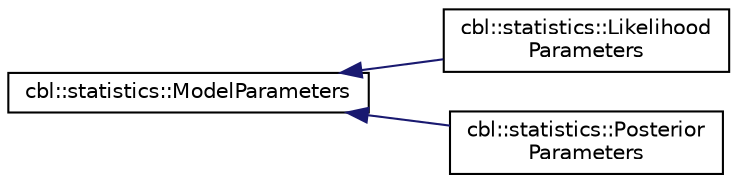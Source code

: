 digraph "Graphical Class Hierarchy"
{
  edge [fontname="Helvetica",fontsize="10",labelfontname="Helvetica",labelfontsize="10"];
  node [fontname="Helvetica",fontsize="10",shape=record];
  rankdir="LR";
  Node0 [label="cbl::statistics::ModelParameters",height=0.2,width=0.4,color="black", fillcolor="white", style="filled",URL="$d6/ddb/classcbl_1_1statistics_1_1ModelParameters.html",tooltip="The class ModelParameters. "];
  Node0 -> Node1 [dir="back",color="midnightblue",fontsize="10",style="solid",fontname="Helvetica"];
  Node1 [label="cbl::statistics::Likelihood\lParameters",height=0.2,width=0.4,color="black", fillcolor="white", style="filled",URL="$d6/de0/classcbl_1_1statistics_1_1LikelihoodParameters.html",tooltip="The class LikelihoodParameters. "];
  Node0 -> Node2 [dir="back",color="midnightblue",fontsize="10",style="solid",fontname="Helvetica"];
  Node2 [label="cbl::statistics::Posterior\lParameters",height=0.2,width=0.4,color="black", fillcolor="white", style="filled",URL="$da/ddb/classcbl_1_1statistics_1_1PosteriorParameters.html",tooltip="The class PosteriorParameters. "];
}
